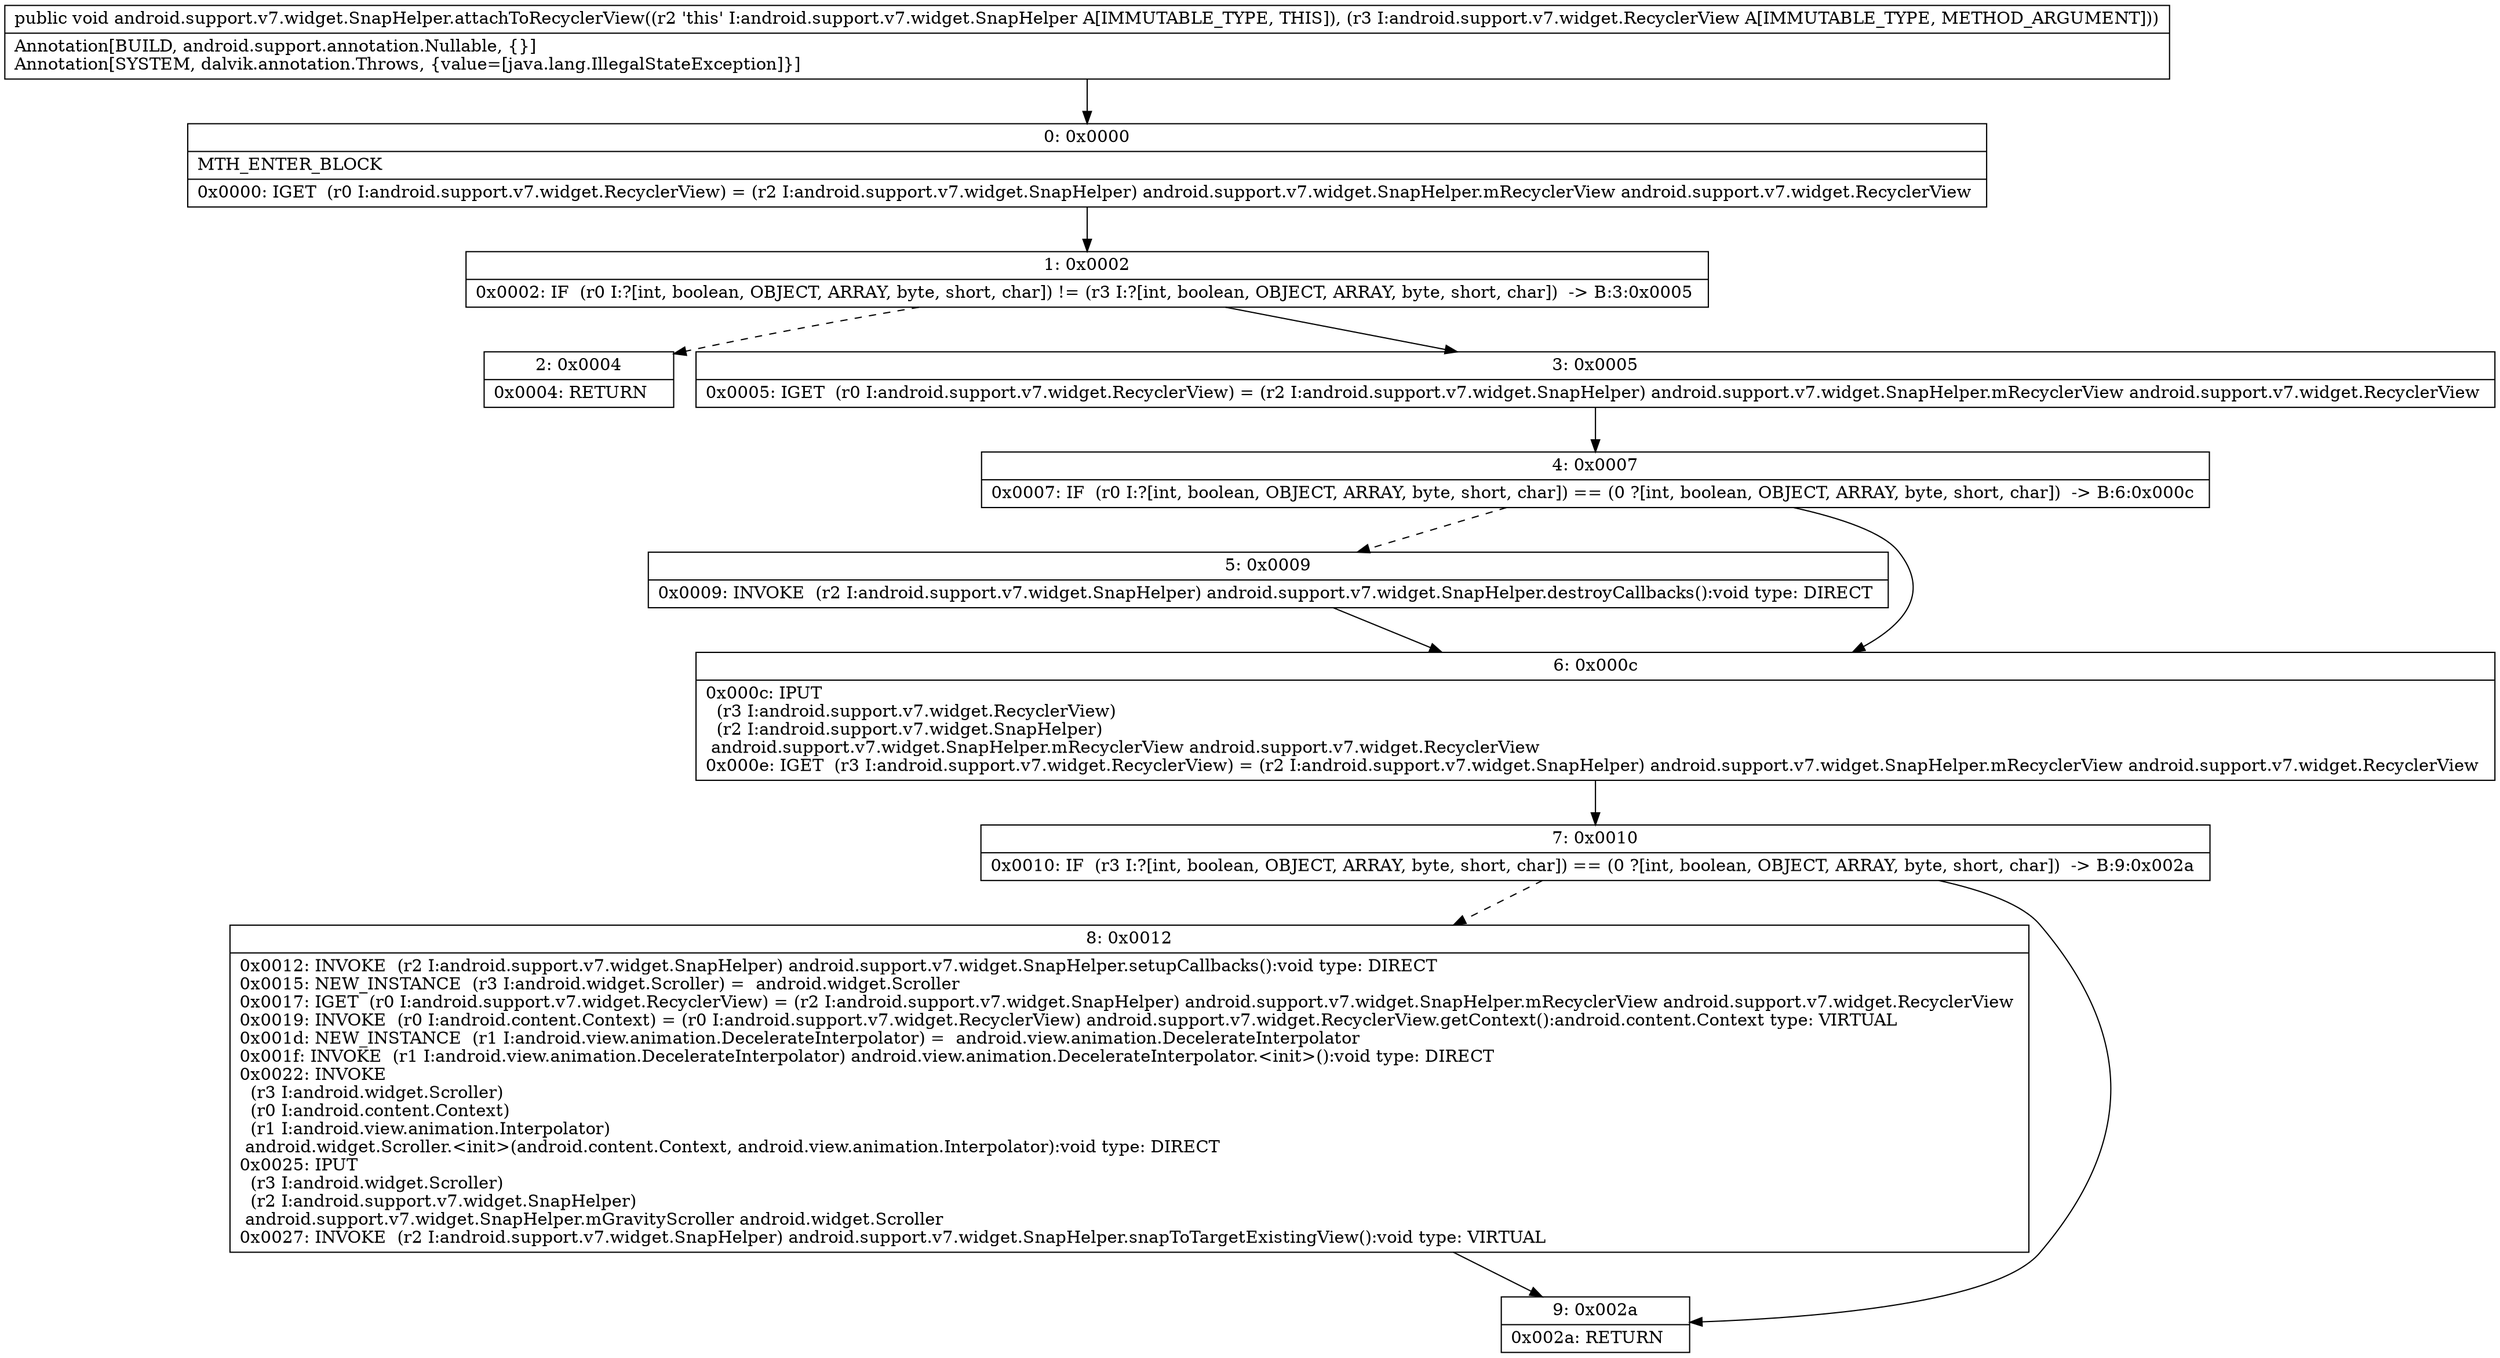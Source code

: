 digraph "CFG forandroid.support.v7.widget.SnapHelper.attachToRecyclerView(Landroid\/support\/v7\/widget\/RecyclerView;)V" {
Node_0 [shape=record,label="{0\:\ 0x0000|MTH_ENTER_BLOCK\l|0x0000: IGET  (r0 I:android.support.v7.widget.RecyclerView) = (r2 I:android.support.v7.widget.SnapHelper) android.support.v7.widget.SnapHelper.mRecyclerView android.support.v7.widget.RecyclerView \l}"];
Node_1 [shape=record,label="{1\:\ 0x0002|0x0002: IF  (r0 I:?[int, boolean, OBJECT, ARRAY, byte, short, char]) != (r3 I:?[int, boolean, OBJECT, ARRAY, byte, short, char])  \-\> B:3:0x0005 \l}"];
Node_2 [shape=record,label="{2\:\ 0x0004|0x0004: RETURN   \l}"];
Node_3 [shape=record,label="{3\:\ 0x0005|0x0005: IGET  (r0 I:android.support.v7.widget.RecyclerView) = (r2 I:android.support.v7.widget.SnapHelper) android.support.v7.widget.SnapHelper.mRecyclerView android.support.v7.widget.RecyclerView \l}"];
Node_4 [shape=record,label="{4\:\ 0x0007|0x0007: IF  (r0 I:?[int, boolean, OBJECT, ARRAY, byte, short, char]) == (0 ?[int, boolean, OBJECT, ARRAY, byte, short, char])  \-\> B:6:0x000c \l}"];
Node_5 [shape=record,label="{5\:\ 0x0009|0x0009: INVOKE  (r2 I:android.support.v7.widget.SnapHelper) android.support.v7.widget.SnapHelper.destroyCallbacks():void type: DIRECT \l}"];
Node_6 [shape=record,label="{6\:\ 0x000c|0x000c: IPUT  \l  (r3 I:android.support.v7.widget.RecyclerView)\l  (r2 I:android.support.v7.widget.SnapHelper)\l android.support.v7.widget.SnapHelper.mRecyclerView android.support.v7.widget.RecyclerView \l0x000e: IGET  (r3 I:android.support.v7.widget.RecyclerView) = (r2 I:android.support.v7.widget.SnapHelper) android.support.v7.widget.SnapHelper.mRecyclerView android.support.v7.widget.RecyclerView \l}"];
Node_7 [shape=record,label="{7\:\ 0x0010|0x0010: IF  (r3 I:?[int, boolean, OBJECT, ARRAY, byte, short, char]) == (0 ?[int, boolean, OBJECT, ARRAY, byte, short, char])  \-\> B:9:0x002a \l}"];
Node_8 [shape=record,label="{8\:\ 0x0012|0x0012: INVOKE  (r2 I:android.support.v7.widget.SnapHelper) android.support.v7.widget.SnapHelper.setupCallbacks():void type: DIRECT \l0x0015: NEW_INSTANCE  (r3 I:android.widget.Scroller) =  android.widget.Scroller \l0x0017: IGET  (r0 I:android.support.v7.widget.RecyclerView) = (r2 I:android.support.v7.widget.SnapHelper) android.support.v7.widget.SnapHelper.mRecyclerView android.support.v7.widget.RecyclerView \l0x0019: INVOKE  (r0 I:android.content.Context) = (r0 I:android.support.v7.widget.RecyclerView) android.support.v7.widget.RecyclerView.getContext():android.content.Context type: VIRTUAL \l0x001d: NEW_INSTANCE  (r1 I:android.view.animation.DecelerateInterpolator) =  android.view.animation.DecelerateInterpolator \l0x001f: INVOKE  (r1 I:android.view.animation.DecelerateInterpolator) android.view.animation.DecelerateInterpolator.\<init\>():void type: DIRECT \l0x0022: INVOKE  \l  (r3 I:android.widget.Scroller)\l  (r0 I:android.content.Context)\l  (r1 I:android.view.animation.Interpolator)\l android.widget.Scroller.\<init\>(android.content.Context, android.view.animation.Interpolator):void type: DIRECT \l0x0025: IPUT  \l  (r3 I:android.widget.Scroller)\l  (r2 I:android.support.v7.widget.SnapHelper)\l android.support.v7.widget.SnapHelper.mGravityScroller android.widget.Scroller \l0x0027: INVOKE  (r2 I:android.support.v7.widget.SnapHelper) android.support.v7.widget.SnapHelper.snapToTargetExistingView():void type: VIRTUAL \l}"];
Node_9 [shape=record,label="{9\:\ 0x002a|0x002a: RETURN   \l}"];
MethodNode[shape=record,label="{public void android.support.v7.widget.SnapHelper.attachToRecyclerView((r2 'this' I:android.support.v7.widget.SnapHelper A[IMMUTABLE_TYPE, THIS]), (r3 I:android.support.v7.widget.RecyclerView A[IMMUTABLE_TYPE, METHOD_ARGUMENT]))  | Annotation[BUILD, android.support.annotation.Nullable, \{\}]\lAnnotation[SYSTEM, dalvik.annotation.Throws, \{value=[java.lang.IllegalStateException]\}]\l}"];
MethodNode -> Node_0;
Node_0 -> Node_1;
Node_1 -> Node_2[style=dashed];
Node_1 -> Node_3;
Node_3 -> Node_4;
Node_4 -> Node_5[style=dashed];
Node_4 -> Node_6;
Node_5 -> Node_6;
Node_6 -> Node_7;
Node_7 -> Node_8[style=dashed];
Node_7 -> Node_9;
Node_8 -> Node_9;
}

